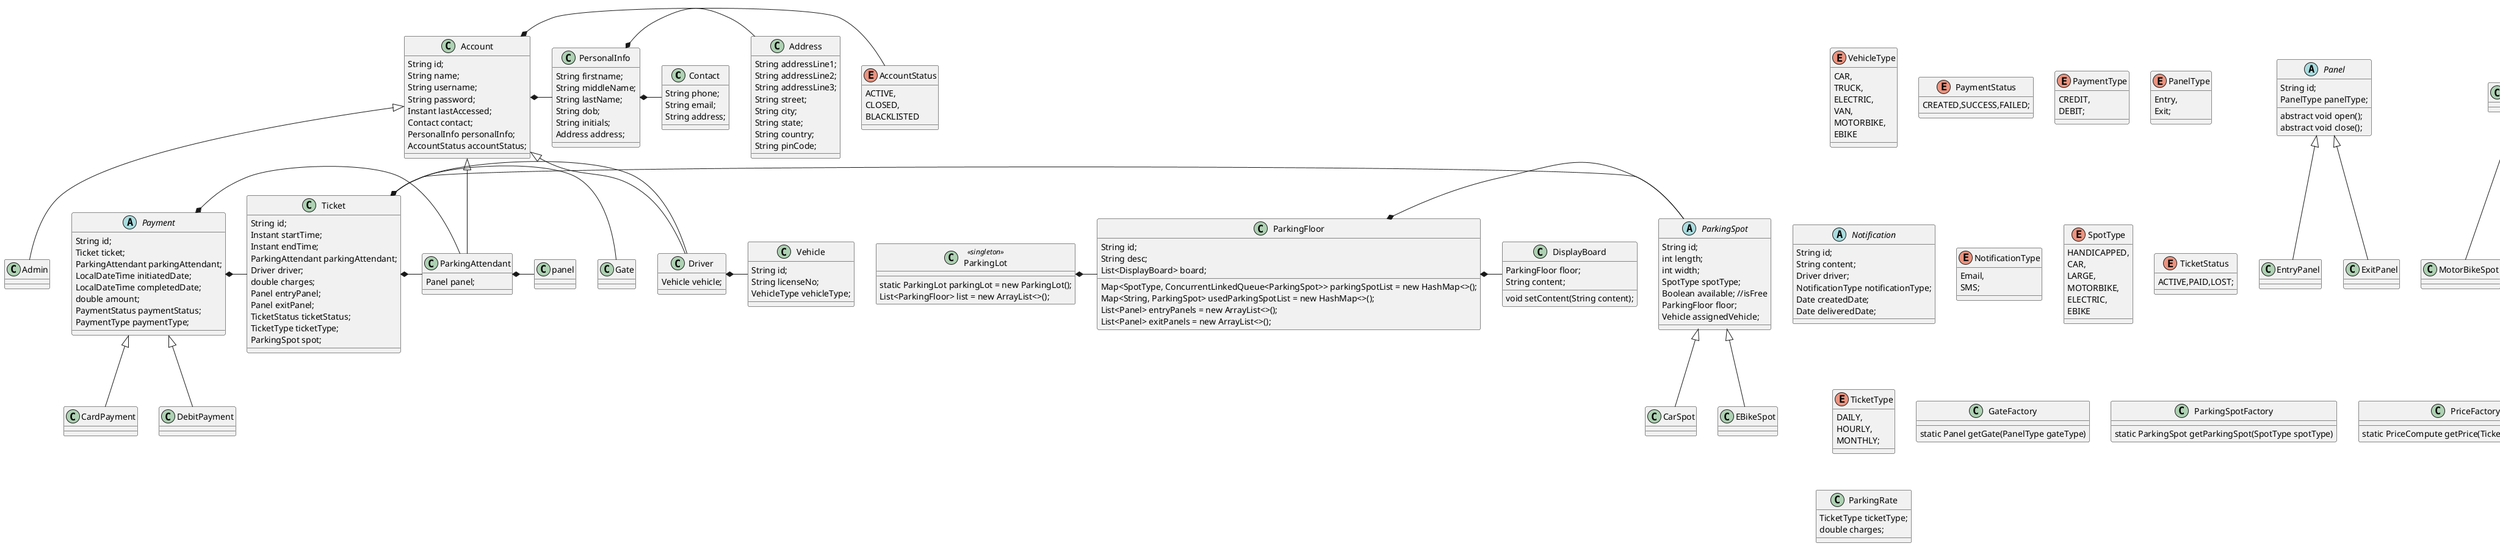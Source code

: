 @startuml
'https://plantuml.com/class-diagram

class Contact {
    String phone;
    String email;
    String address;
}


enum AccountStatus {
    ACTIVE,
    CLOSED,
    BLACKLISTED
}

class Address {
    String addressLine1;
    String addressLine2;
    String addressLine3;
    String street;
    String city;
    String state;
    String country;
    String pinCode;
}


class Account {
    String id;
    String name;
    String username;
    String password;
    Instant lastAccessed;
    Contact contact;
    PersonalInfo personalInfo;
    AccountStatus accountStatus;
}

class PersonalInfo {
    String firstname;
    String middleName;
    String lastName;
    String dob;
    String initials;
    Address address;
}

class ParkingAttendant extends Account{
    Panel panel;
}

class Driver extends Account{
    Vehicle vehicle;
}

class Vehicle {
    String id;
    String licenseNo;
    VehicleType vehicleType;

}

enum VehicleType {
    CAR,
    TRUCK,
    ELECTRIC,
    VAN,
    MOTORBIKE,
    EBIKE
}

class Admin extends Account{
}


abstract class Payment {
    String id;
    Ticket ticket;
    ParkingAttendant parkingAttendant;
    LocalDateTime initiatedDate;
    LocalDateTime completedDate;
    double amount;
    PaymentStatus paymentStatus;
    PaymentType paymentType;
}

enum PaymentStatus {
    CREATED,SUCCESS,FAILED;
}
enum PaymentType {
    CREDIT,
    DEBIT;
}

class CardPayment extends Payment{
}

class DebitPayment extends Payment{
}



class ParkingLot <<singleton>>{
    static ParkingLot parkingLot = new ParkingLot();
    List<ParkingFloor> list = new ArrayList<>();
}

class ParkingFloor {
    String id;
    String desc;
    Map<SpotType, ConcurrentLinkedQueue<ParkingSpot>> parkingSpotList = new HashMap<>();
    Map<String, ParkingSpot> usedParkingSpotList = new HashMap<>();
    List<Panel> entryPanels = new ArrayList<>();
    List<Panel> exitPanels = new ArrayList<>();
    List<DisplayBoard> board;
}

abstract class Panel {
    String id;
    PanelType panelType;
    abstract void open();
    abstract void close();
}

abstract class ParkingSpot {
    String id;
    int length;
    int width;
    SpotType spotType;
    Boolean available; //isFree
    ParkingFloor floor;
    Vehicle assignedVehicle;
}

class CarSpot extends ParkingSpot{
}

class EBikeSpot extends ParkingSpot{
}

class MotorBikeSpot extends Parkingspot{
}

class HandicappedParkingSpot extends Parkingspot{

}

enum PanelType {
    Entry,
    Exit;
}


class EntryPanel extends Panel {

}

class ExitPanel extends Panel {

}


abstract Notification{
    String id;
    String content;
    Driver driver;
    NotificationType notificationType;
    Date createdDate;
    Date deliveredDate;
}

enum NotificationType {
    Email,
    SMS;
}


enum SpotType {
    HANDICAPPED,
    CAR,
    LARGE,
    MOTORBIKE,
    ELECTRIC,
    EBIKE

}

class Ticket {
    String id;
    Instant startTime;
    Instant endTime;
    ParkingAttendant parkingAttendant;
    Driver driver;
    double charges;
    Panel entryPanel;
    Panel exitPanel;
    TicketStatus ticketStatus;
    TicketType ticketType;
    ParkingSpot spot;
}

enum TicketStatus {
    ACTIVE,PAID,LOST;
}

enum TicketType {
    DAILY,
    HOURLY,
    MONTHLY;
}

class DisplayBoard{
    ParkingFloor floor;
    String content;
    void setContent(String content);
}

class GateFactory {
    static Panel getGate(PanelType gateType)
}
class ParkingSpotFactory {
    static ParkingSpot getParkingSpot(SpotType spotType)
}
class PriceFactory {
    static PriceCompute getPrice(TicketType ticketType)
}

class ParkingRate{
    TicketType ticketType;
    double charges;
}

Account *- AccountStatus
Account *- PersonalInfo
PersonalInfo *- Address
PersonalInfo *- Contact
Ticket *- Driver
Ticket *- Gate
Ticket *- ParkingAttendant
Ticket *- ParkingSpot
ParkingAttendant *- panel
Driver *- Vehicle
Payment  *- Ticket
Payment *- ParkingAttendant
ParkingLot *- ParkingFloor
ParkingFloor *- ParkingSpot
ParkingFloor *- DisplayBoard
@enduml